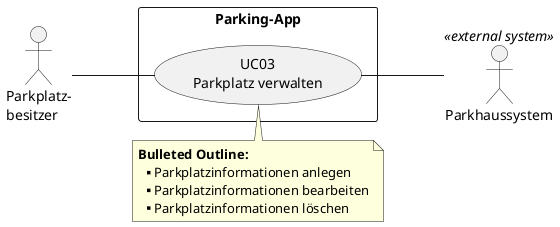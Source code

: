 @startuml
left to right direction


:Parkplatz-\nbesitzer: as owner
:Parkhaussystem: as parkingsystem <<external system>>

rectangle "Parking-App" {

    "UC03\nParkplatz verwalten" as (uc03)    

}


owner -- (uc03)

(uc03) -- parkingsystem 
note top of (uc03)
<b>Bulleted Outline:</b>
** Parkplatzinformationen anlegen
** Parkplatzinformationen bearbeiten
** Parkplatzinformationen löschen
end note
@enduml
